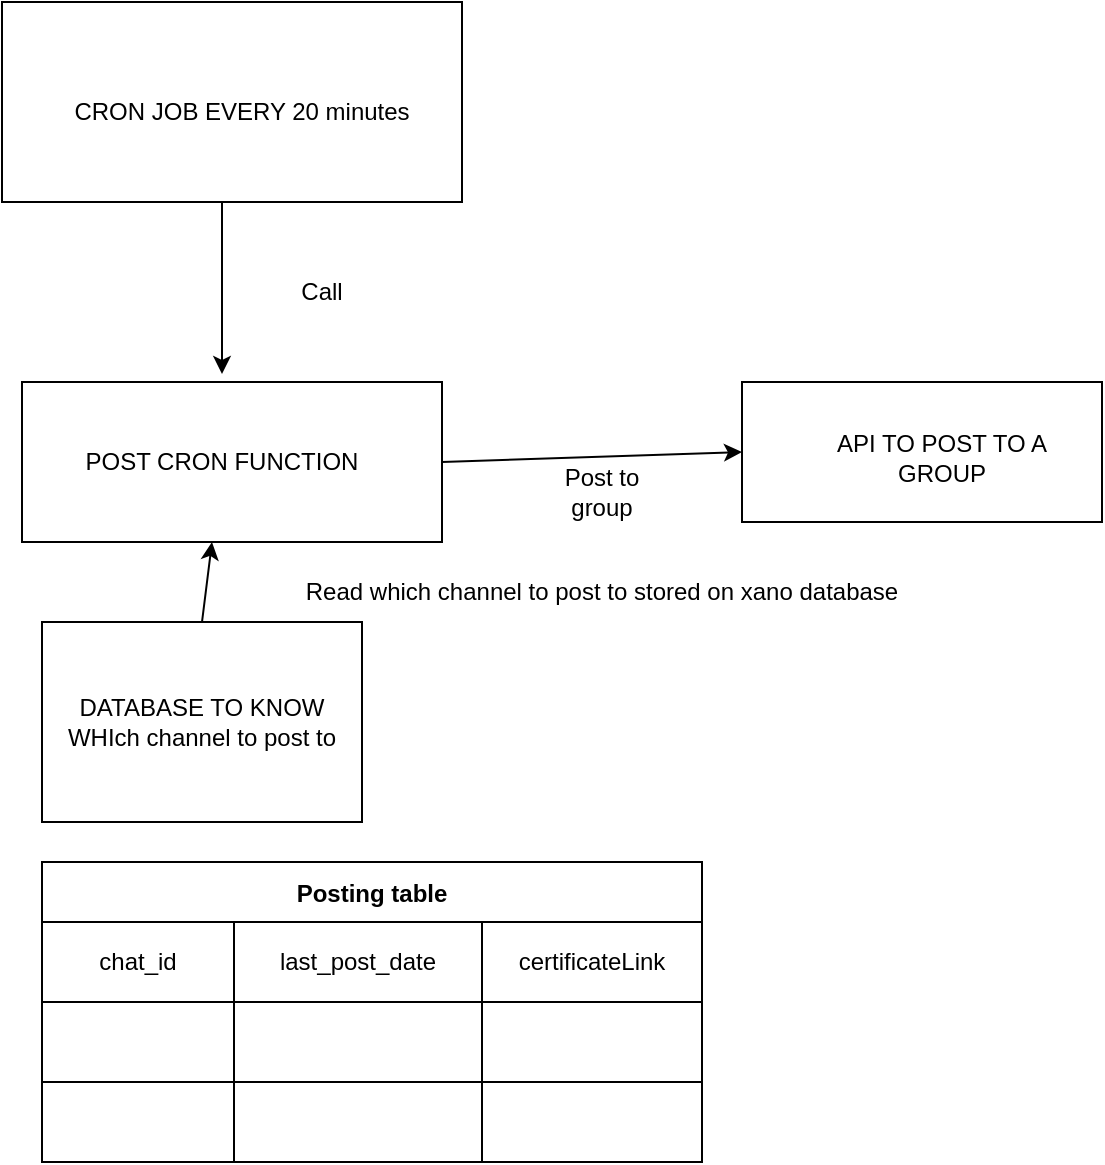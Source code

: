 <mxfile version="20.4.0" type="github">
  <diagram id="Hd6_HOvl1Z_6X6F8vjRE" name="Page-1">
    <mxGraphModel dx="1422" dy="832" grid="1" gridSize="10" guides="1" tooltips="1" connect="1" arrows="1" fold="1" page="1" pageScale="1" pageWidth="850" pageHeight="1100" math="0" shadow="0">
      <root>
        <mxCell id="0" />
        <mxCell id="1" parent="0" />
        <mxCell id="3_pXsogMDmq3JiXas6NS-1" value="" style="rounded=0;whiteSpace=wrap;html=1;" parent="1" vertex="1">
          <mxGeometry x="90" y="100" width="230" height="100" as="geometry" />
        </mxCell>
        <mxCell id="3_pXsogMDmq3JiXas6NS-2" value="" style="rounded=0;whiteSpace=wrap;html=1;" parent="1" vertex="1">
          <mxGeometry x="100" y="290" width="210" height="80" as="geometry" />
        </mxCell>
        <mxCell id="3_pXsogMDmq3JiXas6NS-3" value="" style="rounded=0;whiteSpace=wrap;html=1;" parent="1" vertex="1">
          <mxGeometry x="110" y="410" width="160" height="100" as="geometry" />
        </mxCell>
        <mxCell id="3_pXsogMDmq3JiXas6NS-4" value="" style="rounded=0;whiteSpace=wrap;html=1;" parent="1" vertex="1">
          <mxGeometry x="460" y="290" width="180" height="70" as="geometry" />
        </mxCell>
        <mxCell id="3_pXsogMDmq3JiXas6NS-5" value="CRON JOB EVERY 20 minutes" style="text;html=1;strokeColor=none;fillColor=none;align=center;verticalAlign=middle;whiteSpace=wrap;rounded=0;" parent="1" vertex="1">
          <mxGeometry x="110" y="120" width="200" height="70" as="geometry" />
        </mxCell>
        <mxCell id="3_pXsogMDmq3JiXas6NS-6" value="POST CRON FUNCTION" style="text;html=1;strokeColor=none;fillColor=none;align=center;verticalAlign=middle;whiteSpace=wrap;rounded=0;" parent="1" vertex="1">
          <mxGeometry x="120" y="315" width="160" height="30" as="geometry" />
        </mxCell>
        <mxCell id="3_pXsogMDmq3JiXas6NS-7" value="API TO POST TO A GROUP" style="text;html=1;strokeColor=none;fillColor=none;align=center;verticalAlign=middle;whiteSpace=wrap;rounded=0;" parent="1" vertex="1">
          <mxGeometry x="500" y="310" width="120" height="35" as="geometry" />
        </mxCell>
        <mxCell id="3_pXsogMDmq3JiXas6NS-8" value="DATABASE TO KNOW WHIch channel to post to" style="text;html=1;strokeColor=none;fillColor=none;align=center;verticalAlign=middle;whiteSpace=wrap;rounded=0;" parent="1" vertex="1">
          <mxGeometry x="110" y="410" width="160" height="100" as="geometry" />
        </mxCell>
        <mxCell id="3_pXsogMDmq3JiXas6NS-10" value="" style="endArrow=classic;html=1;rounded=0;exitX=1;exitY=0.5;exitDx=0;exitDy=0;entryX=0;entryY=0.5;entryDx=0;entryDy=0;" parent="1" source="3_pXsogMDmq3JiXas6NS-2" target="3_pXsogMDmq3JiXas6NS-4" edge="1">
          <mxGeometry width="50" height="50" relative="1" as="geometry">
            <mxPoint x="400" y="270" as="sourcePoint" />
            <mxPoint x="450" y="220" as="targetPoint" />
            <Array as="points" />
          </mxGeometry>
        </mxCell>
        <mxCell id="3_pXsogMDmq3JiXas6NS-11" value="" style="endArrow=classic;html=1;rounded=0;" parent="1" edge="1">
          <mxGeometry width="50" height="50" relative="1" as="geometry">
            <mxPoint x="200" y="200" as="sourcePoint" />
            <mxPoint x="200" y="286" as="targetPoint" />
            <Array as="points">
              <mxPoint x="200" y="200" />
            </Array>
          </mxGeometry>
        </mxCell>
        <mxCell id="3_pXsogMDmq3JiXas6NS-12" value="" style="endArrow=classic;html=1;rounded=0;exitX=0.5;exitY=0;exitDx=0;exitDy=0;" parent="1" edge="1" source="3_pXsogMDmq3JiXas6NS-8">
          <mxGeometry width="50" height="50" relative="1" as="geometry">
            <mxPoint x="200" y="420" as="sourcePoint" />
            <mxPoint x="195" y="370" as="targetPoint" />
            <Array as="points" />
          </mxGeometry>
        </mxCell>
        <mxCell id="3_pXsogMDmq3JiXas6NS-13" value="Call" style="text;html=1;strokeColor=none;fillColor=none;align=center;verticalAlign=middle;whiteSpace=wrap;rounded=0;" parent="1" vertex="1">
          <mxGeometry x="220" y="230" width="60" height="30" as="geometry" />
        </mxCell>
        <mxCell id="3_pXsogMDmq3JiXas6NS-14" value="Post to group" style="text;html=1;strokeColor=none;fillColor=none;align=center;verticalAlign=middle;whiteSpace=wrap;rounded=0;" parent="1" vertex="1">
          <mxGeometry x="360" y="330" width="60" height="30" as="geometry" />
        </mxCell>
        <mxCell id="3_pXsogMDmq3JiXas6NS-16" value="Read which channel to post to stored on xano database" style="text;html=1;strokeColor=none;fillColor=none;align=center;verticalAlign=middle;whiteSpace=wrap;rounded=0;" parent="1" vertex="1">
          <mxGeometry x="180" y="380" width="420" height="30" as="geometry" />
        </mxCell>
        <mxCell id="KsL_yaV4-ewFxAvFqIdn-2" value="Posting table" style="shape=table;startSize=30;container=1;collapsible=0;childLayout=tableLayout;fontStyle=1;align=center;" vertex="1" parent="1">
          <mxGeometry x="110" y="530" width="330" height="150" as="geometry" />
        </mxCell>
        <mxCell id="KsL_yaV4-ewFxAvFqIdn-3" value="" style="shape=tableRow;horizontal=0;startSize=0;swimlaneHead=0;swimlaneBody=0;top=0;left=0;bottom=0;right=0;collapsible=0;dropTarget=0;fillColor=none;points=[[0,0.5],[1,0.5]];portConstraint=eastwest;" vertex="1" parent="KsL_yaV4-ewFxAvFqIdn-2">
          <mxGeometry y="30" width="330" height="40" as="geometry" />
        </mxCell>
        <mxCell id="KsL_yaV4-ewFxAvFqIdn-4" value="chat_id" style="shape=partialRectangle;html=1;whiteSpace=wrap;connectable=0;fillColor=none;top=0;left=0;bottom=0;right=0;overflow=hidden;" vertex="1" parent="KsL_yaV4-ewFxAvFqIdn-3">
          <mxGeometry width="96" height="40" as="geometry">
            <mxRectangle width="96" height="40" as="alternateBounds" />
          </mxGeometry>
        </mxCell>
        <mxCell id="KsL_yaV4-ewFxAvFqIdn-5" value="last_post_date" style="shape=partialRectangle;html=1;whiteSpace=wrap;connectable=0;fillColor=none;top=0;left=0;bottom=0;right=0;overflow=hidden;" vertex="1" parent="KsL_yaV4-ewFxAvFqIdn-3">
          <mxGeometry x="96" width="124" height="40" as="geometry">
            <mxRectangle width="124" height="40" as="alternateBounds" />
          </mxGeometry>
        </mxCell>
        <mxCell id="KsL_yaV4-ewFxAvFqIdn-6" value="certificateLink" style="shape=partialRectangle;html=1;whiteSpace=wrap;connectable=0;fillColor=none;top=0;left=0;bottom=0;right=0;overflow=hidden;" vertex="1" parent="KsL_yaV4-ewFxAvFqIdn-3">
          <mxGeometry x="220" width="110" height="40" as="geometry">
            <mxRectangle width="110" height="40" as="alternateBounds" />
          </mxGeometry>
        </mxCell>
        <mxCell id="KsL_yaV4-ewFxAvFqIdn-7" value="" style="shape=tableRow;horizontal=0;startSize=0;swimlaneHead=0;swimlaneBody=0;top=0;left=0;bottom=0;right=0;collapsible=0;dropTarget=0;fillColor=none;points=[[0,0.5],[1,0.5]];portConstraint=eastwest;" vertex="1" parent="KsL_yaV4-ewFxAvFqIdn-2">
          <mxGeometry y="70" width="330" height="40" as="geometry" />
        </mxCell>
        <mxCell id="KsL_yaV4-ewFxAvFqIdn-8" value="" style="shape=partialRectangle;html=1;whiteSpace=wrap;connectable=0;fillColor=none;top=0;left=0;bottom=0;right=0;overflow=hidden;" vertex="1" parent="KsL_yaV4-ewFxAvFqIdn-7">
          <mxGeometry width="96" height="40" as="geometry">
            <mxRectangle width="96" height="40" as="alternateBounds" />
          </mxGeometry>
        </mxCell>
        <mxCell id="KsL_yaV4-ewFxAvFqIdn-9" value="" style="shape=partialRectangle;html=1;whiteSpace=wrap;connectable=0;fillColor=none;top=0;left=0;bottom=0;right=0;overflow=hidden;" vertex="1" parent="KsL_yaV4-ewFxAvFqIdn-7">
          <mxGeometry x="96" width="124" height="40" as="geometry">
            <mxRectangle width="124" height="40" as="alternateBounds" />
          </mxGeometry>
        </mxCell>
        <mxCell id="KsL_yaV4-ewFxAvFqIdn-10" value="" style="shape=partialRectangle;html=1;whiteSpace=wrap;connectable=0;fillColor=none;top=0;left=0;bottom=0;right=0;overflow=hidden;" vertex="1" parent="KsL_yaV4-ewFxAvFqIdn-7">
          <mxGeometry x="220" width="110" height="40" as="geometry">
            <mxRectangle width="110" height="40" as="alternateBounds" />
          </mxGeometry>
        </mxCell>
        <mxCell id="KsL_yaV4-ewFxAvFqIdn-11" value="" style="shape=tableRow;horizontal=0;startSize=0;swimlaneHead=0;swimlaneBody=0;top=0;left=0;bottom=0;right=0;collapsible=0;dropTarget=0;fillColor=none;points=[[0,0.5],[1,0.5]];portConstraint=eastwest;" vertex="1" parent="KsL_yaV4-ewFxAvFqIdn-2">
          <mxGeometry y="110" width="330" height="40" as="geometry" />
        </mxCell>
        <mxCell id="KsL_yaV4-ewFxAvFqIdn-12" value="" style="shape=partialRectangle;html=1;whiteSpace=wrap;connectable=0;fillColor=none;top=0;left=0;bottom=0;right=0;overflow=hidden;" vertex="1" parent="KsL_yaV4-ewFxAvFqIdn-11">
          <mxGeometry width="96" height="40" as="geometry">
            <mxRectangle width="96" height="40" as="alternateBounds" />
          </mxGeometry>
        </mxCell>
        <mxCell id="KsL_yaV4-ewFxAvFqIdn-13" value="" style="shape=partialRectangle;html=1;whiteSpace=wrap;connectable=0;fillColor=none;top=0;left=0;bottom=0;right=0;overflow=hidden;" vertex="1" parent="KsL_yaV4-ewFxAvFqIdn-11">
          <mxGeometry x="96" width="124" height="40" as="geometry">
            <mxRectangle width="124" height="40" as="alternateBounds" />
          </mxGeometry>
        </mxCell>
        <mxCell id="KsL_yaV4-ewFxAvFqIdn-14" value="" style="shape=partialRectangle;html=1;whiteSpace=wrap;connectable=0;fillColor=none;top=0;left=0;bottom=0;right=0;overflow=hidden;" vertex="1" parent="KsL_yaV4-ewFxAvFqIdn-11">
          <mxGeometry x="220" width="110" height="40" as="geometry">
            <mxRectangle width="110" height="40" as="alternateBounds" />
          </mxGeometry>
        </mxCell>
      </root>
    </mxGraphModel>
  </diagram>
</mxfile>

